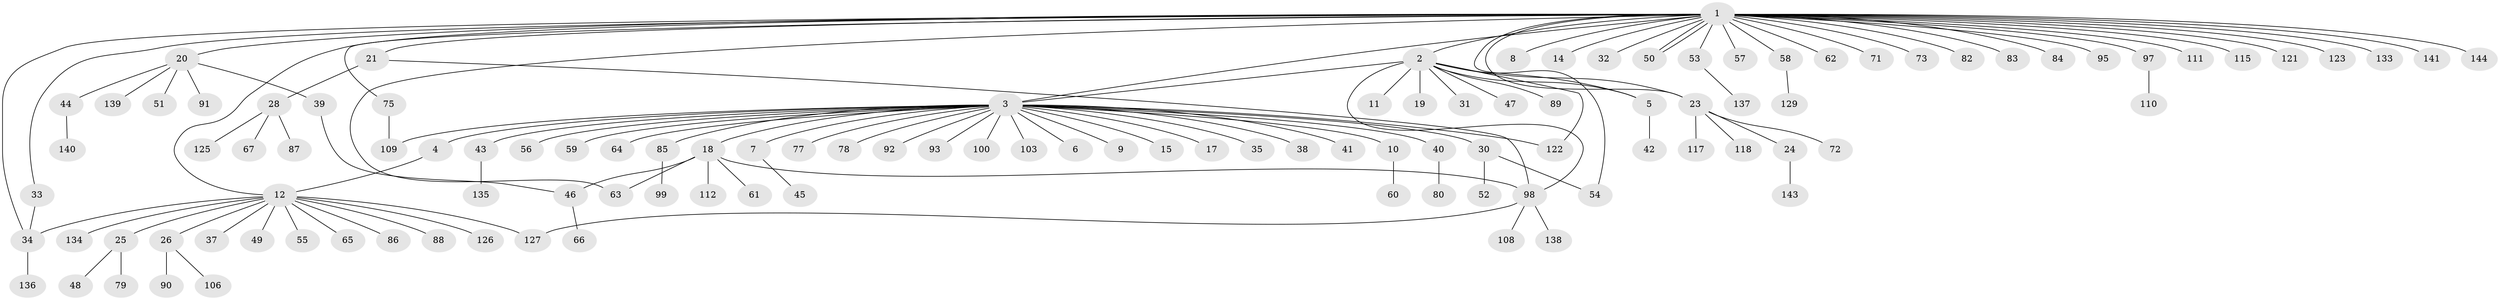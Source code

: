 // original degree distribution, {34: 0.006944444444444444, 13: 0.006944444444444444, 29: 0.006944444444444444, 2: 0.2222222222222222, 3: 0.0625, 1: 0.6180555555555556, 11: 0.006944444444444444, 6: 0.013888888888888888, 5: 0.013888888888888888, 7: 0.006944444444444444, 4: 0.034722222222222224}
// Generated by graph-tools (version 1.1) at 2025/11/02/27/25 16:11:14]
// undirected, 114 vertices, 128 edges
graph export_dot {
graph [start="1"]
  node [color=gray90,style=filled];
  1 [super="+16"];
  2 [super="+70"];
  3 [super="+102"];
  4;
  5;
  6;
  7 [super="+27"];
  8 [super="+13"];
  9;
  10 [super="+74"];
  11;
  12 [super="+22"];
  14;
  15;
  17;
  18 [super="+69"];
  19;
  20 [super="+29"];
  21 [super="+113"];
  23 [super="+94"];
  24;
  25 [super="+96"];
  26 [super="+124"];
  28 [super="+36"];
  30 [super="+81"];
  31;
  32 [super="+120"];
  33;
  34 [super="+131"];
  35;
  37;
  38;
  39;
  40;
  41 [super="+107"];
  42;
  43;
  44;
  45;
  46 [super="+105"];
  47;
  48 [super="+116"];
  49;
  50 [super="+68"];
  51 [super="+76"];
  52;
  53 [super="+119"];
  54 [super="+114"];
  55;
  56;
  57;
  58 [super="+132"];
  59;
  60;
  61;
  62 [super="+130"];
  63 [super="+101"];
  64;
  65;
  66;
  67;
  71;
  72;
  73;
  75;
  77;
  78;
  79;
  80;
  82;
  83;
  84;
  85;
  86;
  87;
  88;
  89;
  90;
  91;
  92;
  93;
  95;
  97;
  98 [super="+128"];
  99 [super="+104"];
  100;
  103;
  106;
  108;
  109;
  110;
  111;
  112;
  115;
  117;
  118;
  121;
  122;
  123;
  125;
  126;
  127 [super="+142"];
  129;
  133;
  134;
  135;
  136;
  137;
  138;
  139;
  140;
  141;
  143;
  144;
  1 -- 2;
  1 -- 3;
  1 -- 5;
  1 -- 8;
  1 -- 12;
  1 -- 14;
  1 -- 21;
  1 -- 23;
  1 -- 32;
  1 -- 33;
  1 -- 34;
  1 -- 50;
  1 -- 50;
  1 -- 53;
  1 -- 57;
  1 -- 58;
  1 -- 62;
  1 -- 63;
  1 -- 71;
  1 -- 73;
  1 -- 75;
  1 -- 82;
  1 -- 83;
  1 -- 84;
  1 -- 95;
  1 -- 97;
  1 -- 111;
  1 -- 115;
  1 -- 121;
  1 -- 123;
  1 -- 133;
  1 -- 141;
  1 -- 144;
  1 -- 20;
  2 -- 3;
  2 -- 5;
  2 -- 11;
  2 -- 19;
  2 -- 23;
  2 -- 31;
  2 -- 47;
  2 -- 89;
  2 -- 98;
  2 -- 122;
  2 -- 54;
  3 -- 4;
  3 -- 6;
  3 -- 7;
  3 -- 9;
  3 -- 10;
  3 -- 15;
  3 -- 17;
  3 -- 18;
  3 -- 30;
  3 -- 35;
  3 -- 38;
  3 -- 40;
  3 -- 41;
  3 -- 43;
  3 -- 56;
  3 -- 59;
  3 -- 64;
  3 -- 77;
  3 -- 78;
  3 -- 85;
  3 -- 92;
  3 -- 93;
  3 -- 100;
  3 -- 103;
  3 -- 109;
  3 -- 122;
  4 -- 12;
  5 -- 42;
  7 -- 45;
  10 -- 60;
  12 -- 25;
  12 -- 37;
  12 -- 49;
  12 -- 55;
  12 -- 86;
  12 -- 88;
  12 -- 126;
  12 -- 134;
  12 -- 65;
  12 -- 34;
  12 -- 26;
  12 -- 127;
  18 -- 61;
  18 -- 63;
  18 -- 98;
  18 -- 112;
  18 -- 46;
  20 -- 39;
  20 -- 51;
  20 -- 91;
  20 -- 139;
  20 -- 44;
  21 -- 28;
  21 -- 98;
  23 -- 24;
  23 -- 72;
  23 -- 117;
  23 -- 118;
  24 -- 143;
  25 -- 48;
  25 -- 79;
  26 -- 90;
  26 -- 106;
  28 -- 87;
  28 -- 125;
  28 -- 67;
  30 -- 52;
  30 -- 54;
  33 -- 34;
  34 -- 136;
  39 -- 46;
  40 -- 80;
  43 -- 135;
  44 -- 140;
  46 -- 66;
  53 -- 137;
  58 -- 129;
  75 -- 109;
  85 -- 99;
  97 -- 110;
  98 -- 108;
  98 -- 138;
  98 -- 127;
}
